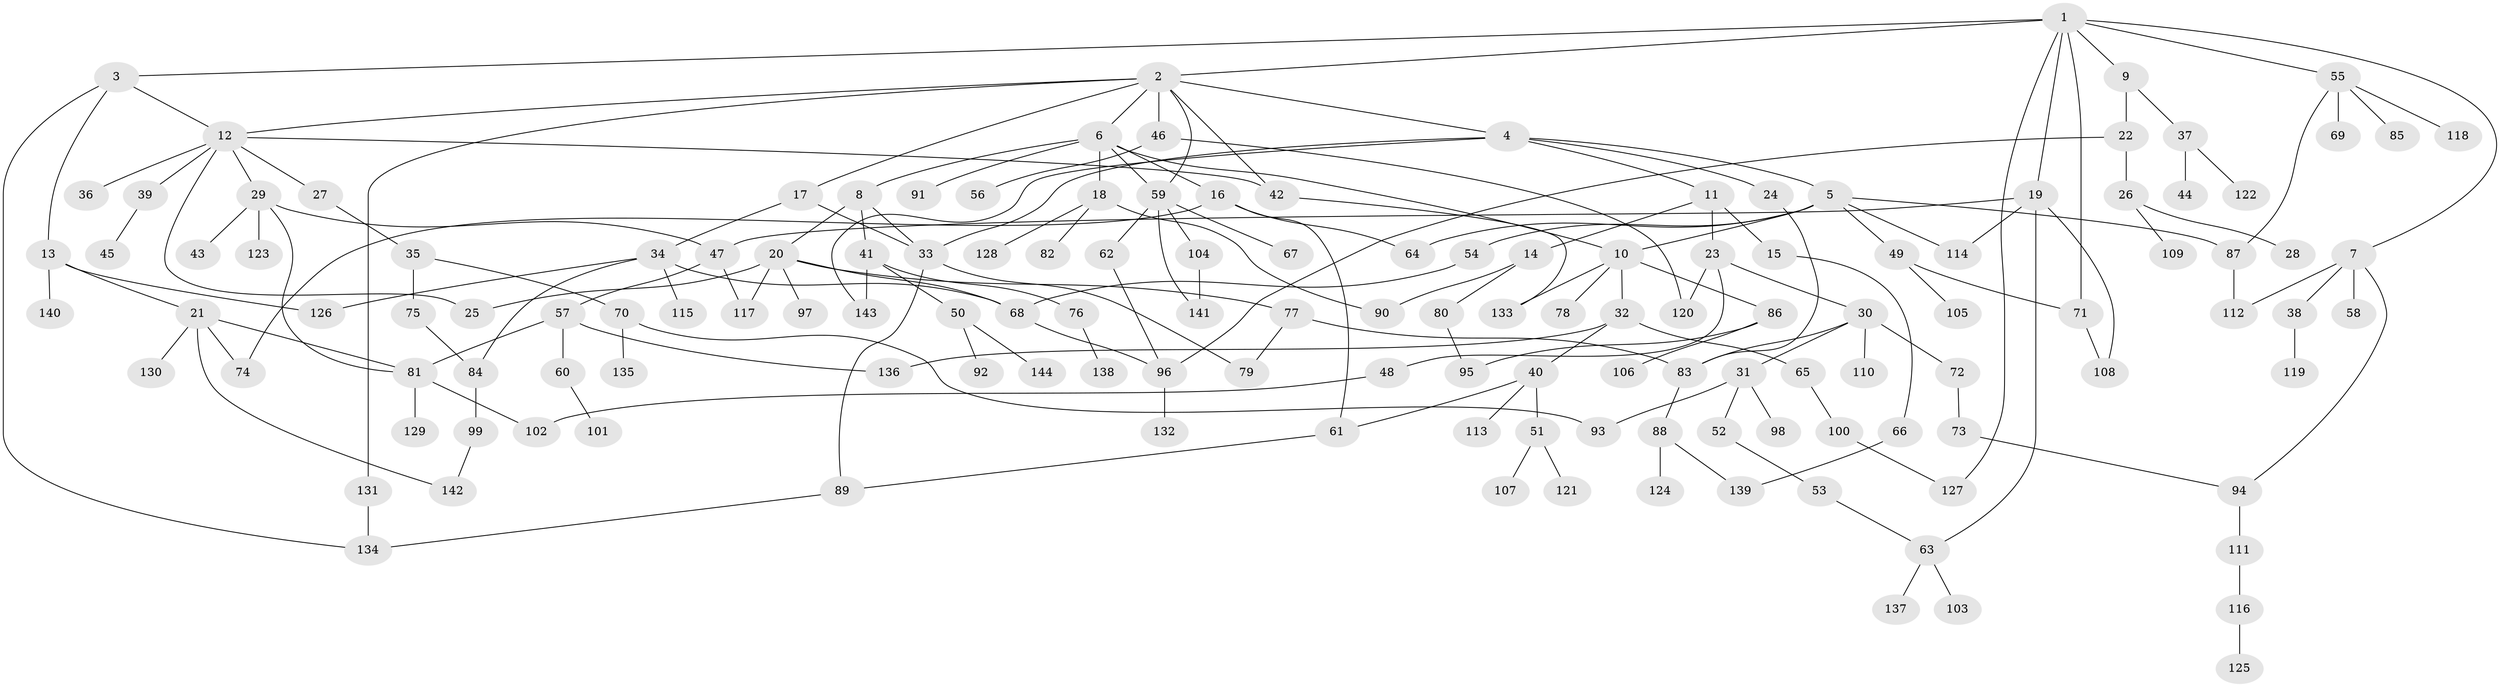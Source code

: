 // coarse degree distribution, {1: 0.5789473684210527, 4: 0.03508771929824561, 14: 0.017543859649122806, 6: 0.017543859649122806, 3: 0.05263157894736842, 8: 0.05263157894736842, 2: 0.15789473684210525, 7: 0.017543859649122806, 5: 0.03508771929824561, 10: 0.017543859649122806, 9: 0.017543859649122806}
// Generated by graph-tools (version 1.1) at 2025/46/03/04/25 21:46:08]
// undirected, 144 vertices, 188 edges
graph export_dot {
graph [start="1"]
  node [color=gray90,style=filled];
  1;
  2;
  3;
  4;
  5;
  6;
  7;
  8;
  9;
  10;
  11;
  12;
  13;
  14;
  15;
  16;
  17;
  18;
  19;
  20;
  21;
  22;
  23;
  24;
  25;
  26;
  27;
  28;
  29;
  30;
  31;
  32;
  33;
  34;
  35;
  36;
  37;
  38;
  39;
  40;
  41;
  42;
  43;
  44;
  45;
  46;
  47;
  48;
  49;
  50;
  51;
  52;
  53;
  54;
  55;
  56;
  57;
  58;
  59;
  60;
  61;
  62;
  63;
  64;
  65;
  66;
  67;
  68;
  69;
  70;
  71;
  72;
  73;
  74;
  75;
  76;
  77;
  78;
  79;
  80;
  81;
  82;
  83;
  84;
  85;
  86;
  87;
  88;
  89;
  90;
  91;
  92;
  93;
  94;
  95;
  96;
  97;
  98;
  99;
  100;
  101;
  102;
  103;
  104;
  105;
  106;
  107;
  108;
  109;
  110;
  111;
  112;
  113;
  114;
  115;
  116;
  117;
  118;
  119;
  120;
  121;
  122;
  123;
  124;
  125;
  126;
  127;
  128;
  129;
  130;
  131;
  132;
  133;
  134;
  135;
  136;
  137;
  138;
  139;
  140;
  141;
  142;
  143;
  144;
  1 -- 2;
  1 -- 3;
  1 -- 7;
  1 -- 9;
  1 -- 19;
  1 -- 55;
  1 -- 127;
  1 -- 71;
  2 -- 4;
  2 -- 6;
  2 -- 12;
  2 -- 17;
  2 -- 46;
  2 -- 131;
  2 -- 42;
  2 -- 59;
  3 -- 13;
  3 -- 134;
  3 -- 12;
  4 -- 5;
  4 -- 11;
  4 -- 24;
  4 -- 143;
  4 -- 33;
  5 -- 10;
  5 -- 49;
  5 -- 54;
  5 -- 64;
  5 -- 87;
  5 -- 114;
  6 -- 8;
  6 -- 16;
  6 -- 18;
  6 -- 59;
  6 -- 91;
  6 -- 10;
  7 -- 38;
  7 -- 58;
  7 -- 112;
  7 -- 94;
  8 -- 20;
  8 -- 33;
  8 -- 41;
  9 -- 22;
  9 -- 37;
  10 -- 32;
  10 -- 78;
  10 -- 86;
  10 -- 133;
  11 -- 14;
  11 -- 15;
  11 -- 23;
  12 -- 27;
  12 -- 29;
  12 -- 36;
  12 -- 39;
  12 -- 42;
  12 -- 25;
  13 -- 21;
  13 -- 126;
  13 -- 140;
  14 -- 80;
  14 -- 90;
  15 -- 66;
  16 -- 74;
  16 -- 64;
  16 -- 61;
  17 -- 34;
  17 -- 33;
  18 -- 82;
  18 -- 128;
  18 -- 90;
  19 -- 108;
  19 -- 114;
  19 -- 47;
  19 -- 63;
  20 -- 25;
  20 -- 77;
  20 -- 97;
  20 -- 117;
  20 -- 68;
  21 -- 130;
  21 -- 81;
  21 -- 74;
  21 -- 142;
  22 -- 26;
  22 -- 96;
  23 -- 30;
  23 -- 48;
  23 -- 120;
  24 -- 83;
  26 -- 28;
  26 -- 109;
  27 -- 35;
  29 -- 43;
  29 -- 47;
  29 -- 81;
  29 -- 123;
  30 -- 31;
  30 -- 72;
  30 -- 110;
  30 -- 83;
  31 -- 52;
  31 -- 93;
  31 -- 98;
  32 -- 40;
  32 -- 65;
  32 -- 136;
  33 -- 79;
  33 -- 89;
  34 -- 68;
  34 -- 115;
  34 -- 84;
  34 -- 126;
  35 -- 70;
  35 -- 75;
  37 -- 44;
  37 -- 122;
  38 -- 119;
  39 -- 45;
  40 -- 51;
  40 -- 61;
  40 -- 113;
  41 -- 50;
  41 -- 76;
  41 -- 143;
  42 -- 133;
  46 -- 56;
  46 -- 120;
  47 -- 57;
  47 -- 117;
  48 -- 102;
  49 -- 71;
  49 -- 105;
  50 -- 92;
  50 -- 144;
  51 -- 107;
  51 -- 121;
  52 -- 53;
  53 -- 63;
  54 -- 68;
  55 -- 69;
  55 -- 85;
  55 -- 87;
  55 -- 118;
  57 -- 60;
  57 -- 81;
  57 -- 136;
  59 -- 62;
  59 -- 67;
  59 -- 104;
  59 -- 141;
  60 -- 101;
  61 -- 89;
  62 -- 96;
  63 -- 103;
  63 -- 137;
  65 -- 100;
  66 -- 139;
  68 -- 96;
  70 -- 135;
  70 -- 93;
  71 -- 108;
  72 -- 73;
  73 -- 94;
  75 -- 84;
  76 -- 138;
  77 -- 83;
  77 -- 79;
  80 -- 95;
  81 -- 102;
  81 -- 129;
  83 -- 88;
  84 -- 99;
  86 -- 106;
  86 -- 95;
  87 -- 112;
  88 -- 124;
  88 -- 139;
  89 -- 134;
  94 -- 111;
  96 -- 132;
  99 -- 142;
  100 -- 127;
  104 -- 141;
  111 -- 116;
  116 -- 125;
  131 -- 134;
}

